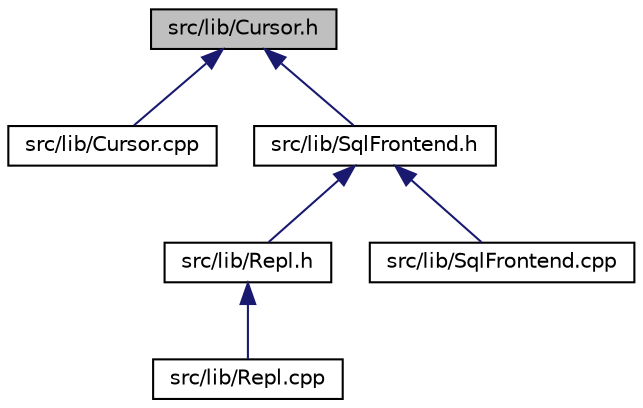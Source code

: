 digraph "src/lib/Cursor.h"
{
 // LATEX_PDF_SIZE
  edge [fontname="Helvetica",fontsize="10",labelfontname="Helvetica",labelfontsize="10"];
  node [fontname="Helvetica",fontsize="10",shape=record];
  Node1 [label="src/lib/Cursor.h",height=0.2,width=0.4,color="black", fillcolor="grey75", style="filled", fontcolor="black",tooltip=" "];
  Node1 -> Node2 [dir="back",color="midnightblue",fontsize="10",style="solid",fontname="Helvetica"];
  Node2 [label="src/lib/Cursor.cpp",height=0.2,width=0.4,color="black", fillcolor="white", style="filled",URL="$_cursor_8cpp.html",tooltip=" "];
  Node1 -> Node3 [dir="back",color="midnightblue",fontsize="10",style="solid",fontname="Helvetica"];
  Node3 [label="src/lib/SqlFrontend.h",height=0.2,width=0.4,color="black", fillcolor="white", style="filled",URL="$_sql_frontend_8h.html",tooltip=" "];
  Node3 -> Node4 [dir="back",color="midnightblue",fontsize="10",style="solid",fontname="Helvetica"];
  Node4 [label="src/lib/Repl.h",height=0.2,width=0.4,color="black", fillcolor="white", style="filled",URL="$_repl_8h.html",tooltip=" "];
  Node4 -> Node5 [dir="back",color="midnightblue",fontsize="10",style="solid",fontname="Helvetica"];
  Node5 [label="src/lib/Repl.cpp",height=0.2,width=0.4,color="black", fillcolor="white", style="filled",URL="$_repl_8cpp.html",tooltip=" "];
  Node3 -> Node6 [dir="back",color="midnightblue",fontsize="10",style="solid",fontname="Helvetica"];
  Node6 [label="src/lib/SqlFrontend.cpp",height=0.2,width=0.4,color="black", fillcolor="white", style="filled",URL="$_sql_frontend_8cpp.html",tooltip=" "];
}
